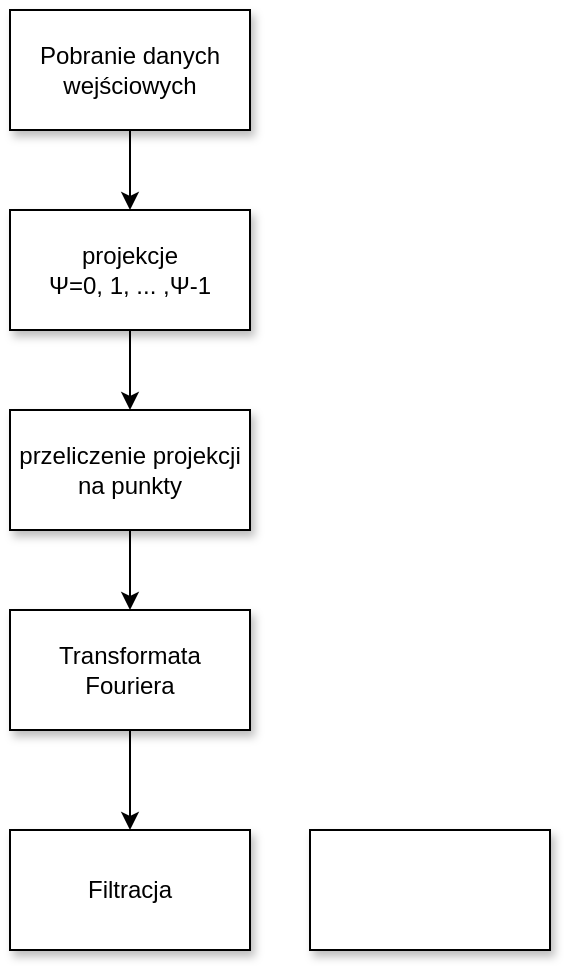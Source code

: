 <mxfile version="13.6.4" type="github">
  <diagram id="C5RBs43oDa-KdzZeNtuy" name="Page-1">
    <mxGraphModel dx="862" dy="461" grid="1" gridSize="10" guides="1" tooltips="1" connect="1" arrows="1" fold="1" page="1" pageScale="1" pageWidth="827" pageHeight="1169" background="#FFFFFF" math="0" shadow="0">
      <root>
        <mxCell id="WIyWlLk6GJQsqaUBKTNV-0" />
        <mxCell id="WIyWlLk6GJQsqaUBKTNV-1" parent="WIyWlLk6GJQsqaUBKTNV-0" />
        <mxCell id="2b1jSWqO3XOjAtLOjISE-2" value="" style="edgeStyle=orthogonalEdgeStyle;rounded=0;orthogonalLoop=1;jettySize=auto;html=1;" edge="1" parent="WIyWlLk6GJQsqaUBKTNV-1" source="WIyWlLk6GJQsqaUBKTNV-3" target="2b1jSWqO3XOjAtLOjISE-0">
          <mxGeometry relative="1" as="geometry" />
        </mxCell>
        <mxCell id="WIyWlLk6GJQsqaUBKTNV-3" value="Pobranie danych wejściowych" style="rounded=1;whiteSpace=wrap;html=1;fontSize=12;glass=0;strokeWidth=1;shadow=1;arcSize=0;" parent="WIyWlLk6GJQsqaUBKTNV-1" vertex="1">
          <mxGeometry x="320" y="60" width="120" height="60" as="geometry" />
        </mxCell>
        <mxCell id="2b1jSWqO3XOjAtLOjISE-4" value="" style="edgeStyle=orthogonalEdgeStyle;rounded=0;orthogonalLoop=1;jettySize=auto;html=1;" edge="1" parent="WIyWlLk6GJQsqaUBKTNV-1" source="2b1jSWqO3XOjAtLOjISE-0" target="2b1jSWqO3XOjAtLOjISE-3">
          <mxGeometry relative="1" as="geometry" />
        </mxCell>
        <mxCell id="2b1jSWqO3XOjAtLOjISE-0" value="&lt;div&gt;projekcje &lt;br&gt;&lt;/div&gt;&lt;div&gt;&lt;span lang=&quot;grc&quot;&gt;Ψ=0, 1, ... ,&lt;/span&gt;&lt;span lang=&quot;grc&quot;&gt;Ψ-1&lt;/span&gt;&lt;/div&gt;" style="rounded=1;whiteSpace=wrap;html=1;arcSize=0;shadow=1;" vertex="1" parent="WIyWlLk6GJQsqaUBKTNV-1">
          <mxGeometry x="320" y="160" width="120" height="60" as="geometry" />
        </mxCell>
        <mxCell id="2b1jSWqO3XOjAtLOjISE-8" value="" style="edgeStyle=orthogonalEdgeStyle;rounded=0;orthogonalLoop=1;jettySize=auto;html=1;" edge="1" parent="WIyWlLk6GJQsqaUBKTNV-1" source="2b1jSWqO3XOjAtLOjISE-3" target="2b1jSWqO3XOjAtLOjISE-7">
          <mxGeometry relative="1" as="geometry" />
        </mxCell>
        <mxCell id="2b1jSWqO3XOjAtLOjISE-3" value="przeliczenie projekcji na punkty" style="rounded=0;whiteSpace=wrap;html=1;shadow=1;" vertex="1" parent="WIyWlLk6GJQsqaUBKTNV-1">
          <mxGeometry x="320" y="260" width="120" height="60" as="geometry" />
        </mxCell>
        <mxCell id="2b1jSWqO3XOjAtLOjISE-10" value="" style="edgeStyle=orthogonalEdgeStyle;rounded=0;orthogonalLoop=1;jettySize=auto;html=1;" edge="1" parent="WIyWlLk6GJQsqaUBKTNV-1" source="2b1jSWqO3XOjAtLOjISE-7" target="2b1jSWqO3XOjAtLOjISE-9">
          <mxGeometry relative="1" as="geometry" />
        </mxCell>
        <mxCell id="2b1jSWqO3XOjAtLOjISE-7" value="Transformata Fouriera" style="rounded=0;whiteSpace=wrap;html=1;shadow=1;" vertex="1" parent="WIyWlLk6GJQsqaUBKTNV-1">
          <mxGeometry x="320" y="360" width="120" height="60" as="geometry" />
        </mxCell>
        <mxCell id="2b1jSWqO3XOjAtLOjISE-9" value="Filtracja" style="rounded=0;whiteSpace=wrap;html=1;shadow=1;" vertex="1" parent="WIyWlLk6GJQsqaUBKTNV-1">
          <mxGeometry x="320" y="470" width="120" height="60" as="geometry" />
        </mxCell>
        <mxCell id="2b1jSWqO3XOjAtLOjISE-11" value="" style="rounded=0;whiteSpace=wrap;html=1;shadow=1;" vertex="1" parent="WIyWlLk6GJQsqaUBKTNV-1">
          <mxGeometry x="470" y="470" width="120" height="60" as="geometry" />
        </mxCell>
      </root>
    </mxGraphModel>
  </diagram>
</mxfile>
